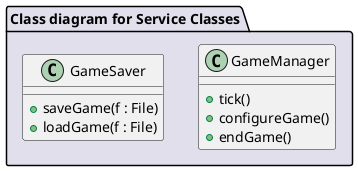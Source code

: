 @startuml

package "Class diagram for Service Classes" #E1DFEB {

    class GameManager {
        + tick()
        + configureGame()
        + endGame()
    }

    class GameSaver {
        + saveGame(f : File)
        + loadGame(f : File)
    }

}

@enduml